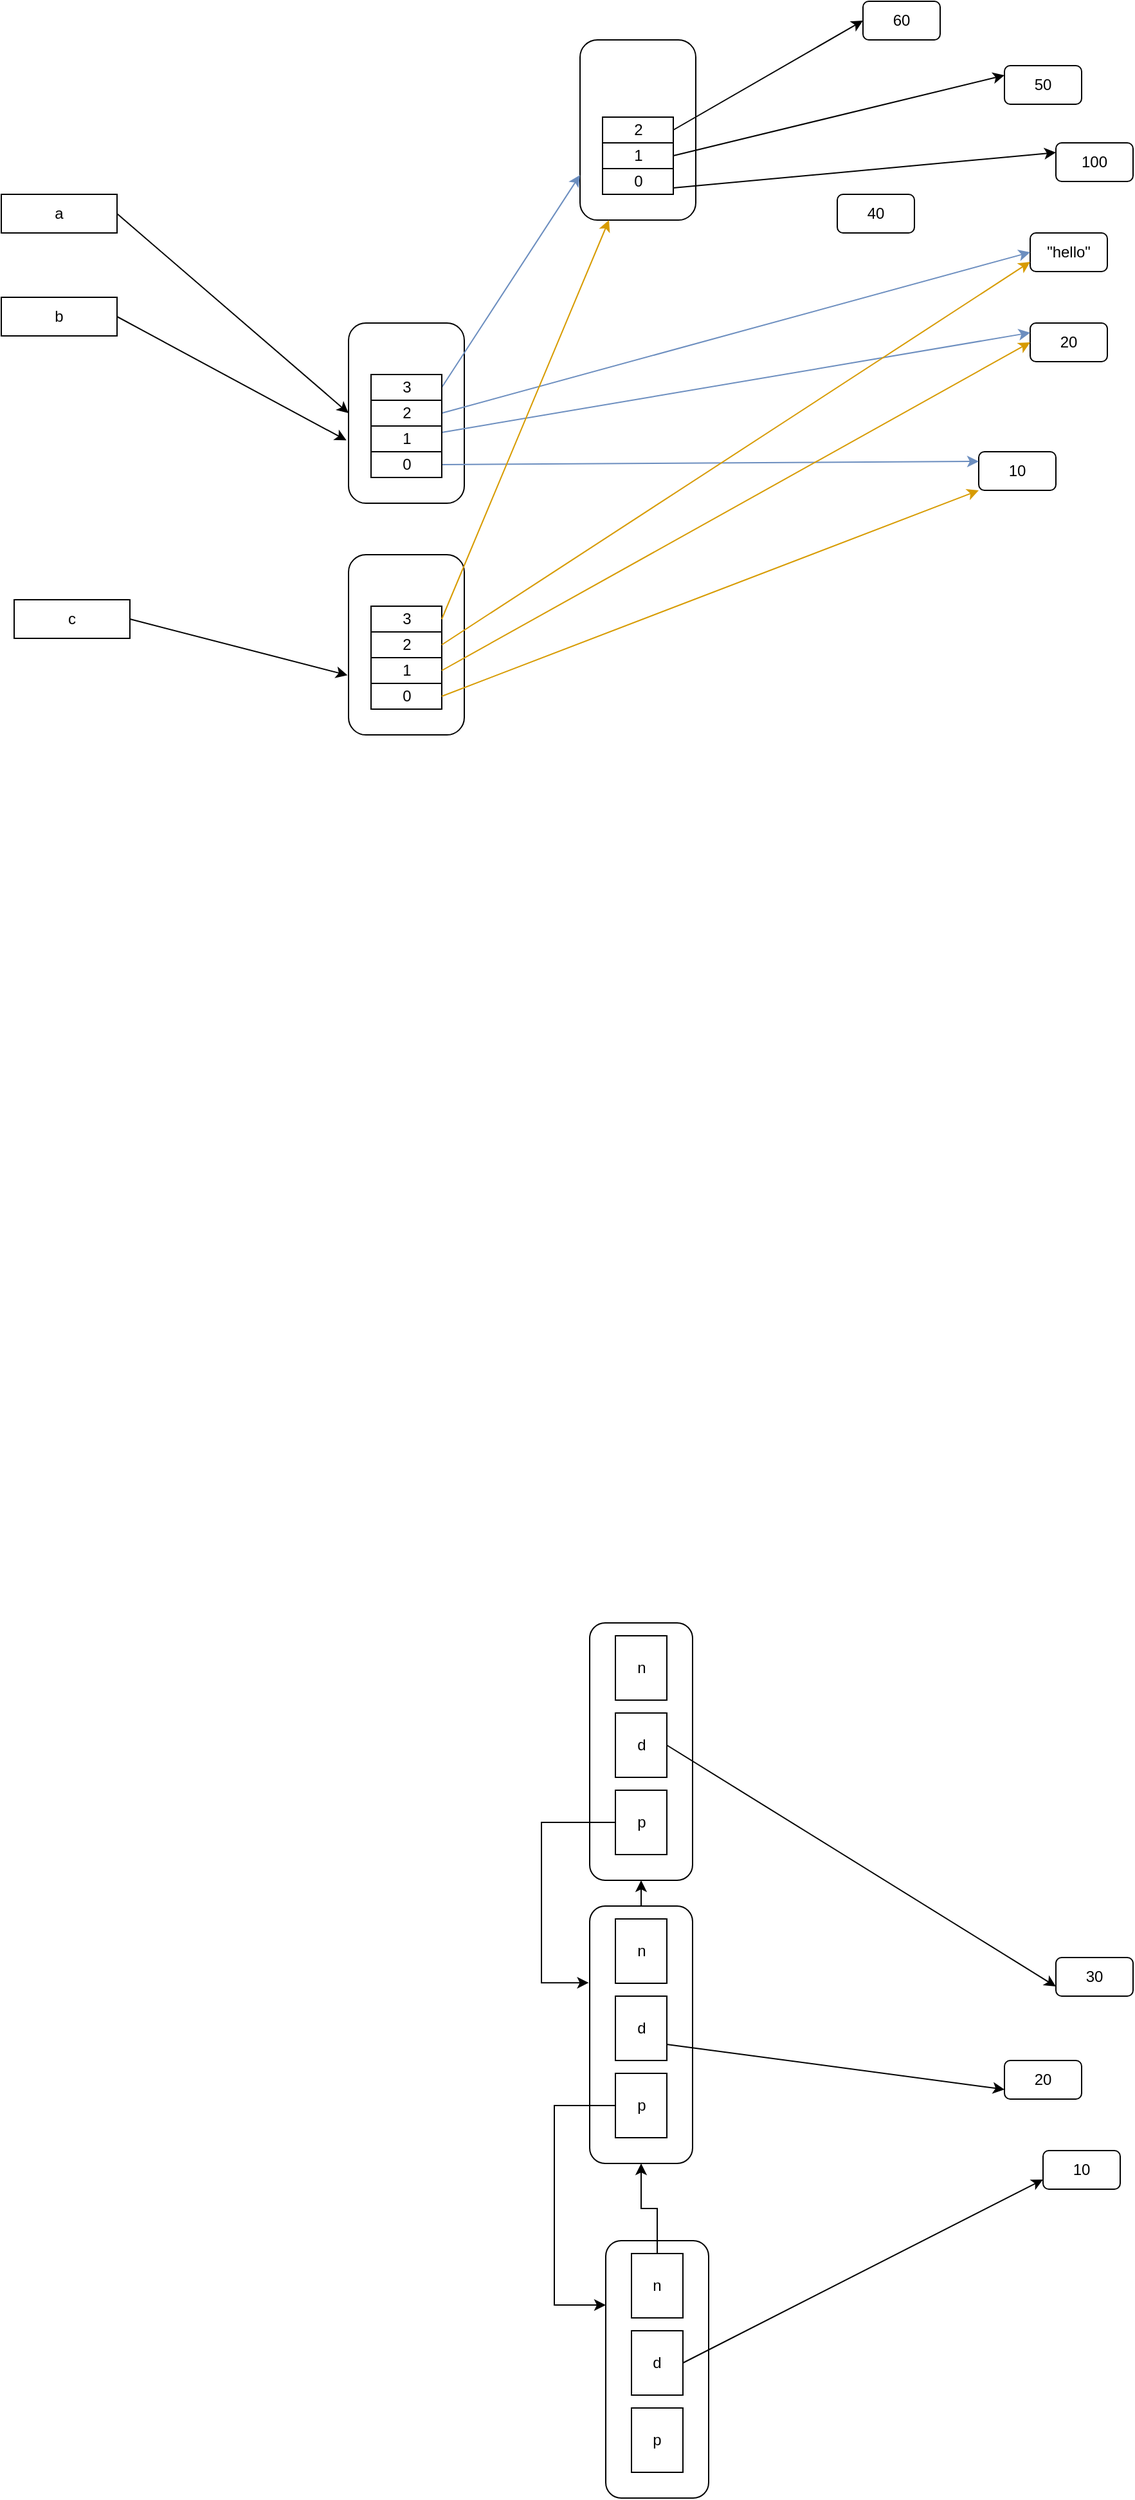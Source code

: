 <mxfile version="24.7.16">
  <diagram name="Page-1" id="6qBj4V1b7-DVqvcUiwLq">
    <mxGraphModel dx="1852" dy="565" grid="1" gridSize="10" guides="1" tooltips="1" connect="1" arrows="1" fold="1" page="1" pageScale="1" pageWidth="850" pageHeight="1100" math="0" shadow="0">
      <root>
        <mxCell id="0" />
        <mxCell id="1" parent="0" />
        <mxCell id="Y13v9KiVdOfIBAygKM4g-1" value="10" style="rounded=1;whiteSpace=wrap;html=1;" vertex="1" parent="1">
          <mxGeometry x="610" y="370" width="60" height="30" as="geometry" />
        </mxCell>
        <mxCell id="Y13v9KiVdOfIBAygKM4g-2" value="20" style="rounded=1;whiteSpace=wrap;html=1;" vertex="1" parent="1">
          <mxGeometry x="650" y="270" width="60" height="30" as="geometry" />
        </mxCell>
        <mxCell id="Y13v9KiVdOfIBAygKM4g-3" value="&quot;hello&quot;" style="rounded=1;whiteSpace=wrap;html=1;" vertex="1" parent="1">
          <mxGeometry x="650" y="200" width="60" height="30" as="geometry" />
        </mxCell>
        <mxCell id="Y13v9KiVdOfIBAygKM4g-4" value="40" style="rounded=1;whiteSpace=wrap;html=1;" vertex="1" parent="1">
          <mxGeometry x="500" y="170" width="60" height="30" as="geometry" />
        </mxCell>
        <mxCell id="Y13v9KiVdOfIBAygKM4g-5" value="50" style="rounded=1;whiteSpace=wrap;html=1;" vertex="1" parent="1">
          <mxGeometry x="630" y="70" width="60" height="30" as="geometry" />
        </mxCell>
        <mxCell id="Y13v9KiVdOfIBAygKM4g-6" value="60" style="rounded=1;whiteSpace=wrap;html=1;" vertex="1" parent="1">
          <mxGeometry x="520" y="20" width="60" height="30" as="geometry" />
        </mxCell>
        <mxCell id="Y13v9KiVdOfIBAygKM4g-7" value="" style="rounded=1;whiteSpace=wrap;html=1;" vertex="1" parent="1">
          <mxGeometry x="300" y="50" width="90" height="140" as="geometry" />
        </mxCell>
        <mxCell id="Y13v9KiVdOfIBAygKM4g-9" style="rounded=0;orthogonalLoop=1;jettySize=auto;html=1;exitX=1;exitY=0.75;exitDx=0;exitDy=0;entryX=0;entryY=0.25;entryDx=0;entryDy=0;" edge="1" parent="1" source="Y13v9KiVdOfIBAygKM4g-8" target="Y13v9KiVdOfIBAygKM4g-69">
          <mxGeometry relative="1" as="geometry" />
        </mxCell>
        <mxCell id="Y13v9KiVdOfIBAygKM4g-8" value="0" style="rounded=0;whiteSpace=wrap;html=1;" vertex="1" parent="1">
          <mxGeometry x="317.5" y="150" width="55" height="20" as="geometry" />
        </mxCell>
        <mxCell id="Y13v9KiVdOfIBAygKM4g-11" style="rounded=0;orthogonalLoop=1;jettySize=auto;html=1;exitX=1;exitY=0.5;exitDx=0;exitDy=0;entryX=0;entryY=0.25;entryDx=0;entryDy=0;" edge="1" parent="1" source="Y13v9KiVdOfIBAygKM4g-10" target="Y13v9KiVdOfIBAygKM4g-5">
          <mxGeometry relative="1" as="geometry" />
        </mxCell>
        <mxCell id="Y13v9KiVdOfIBAygKM4g-10" value="1" style="rounded=0;whiteSpace=wrap;html=1;" vertex="1" parent="1">
          <mxGeometry x="317.5" y="130" width="55" height="20" as="geometry" />
        </mxCell>
        <mxCell id="Y13v9KiVdOfIBAygKM4g-13" style="rounded=0;orthogonalLoop=1;jettySize=auto;html=1;exitX=1;exitY=0.5;exitDx=0;exitDy=0;entryX=0;entryY=0.5;entryDx=0;entryDy=0;" edge="1" parent="1" source="Y13v9KiVdOfIBAygKM4g-12" target="Y13v9KiVdOfIBAygKM4g-6">
          <mxGeometry relative="1" as="geometry" />
        </mxCell>
        <mxCell id="Y13v9KiVdOfIBAygKM4g-12" value="2" style="rounded=0;whiteSpace=wrap;html=1;" vertex="1" parent="1">
          <mxGeometry x="317.5" y="110" width="55" height="20" as="geometry" />
        </mxCell>
        <mxCell id="Y13v9KiVdOfIBAygKM4g-14" value="" style="rounded=1;whiteSpace=wrap;html=1;" vertex="1" parent="1">
          <mxGeometry x="120" y="270" width="90" height="140" as="geometry" />
        </mxCell>
        <mxCell id="Y13v9KiVdOfIBAygKM4g-18" style="rounded=0;orthogonalLoop=1;jettySize=auto;html=1;exitX=1;exitY=0.5;exitDx=0;exitDy=0;entryX=0;entryY=0.25;entryDx=0;entryDy=0;fillColor=#dae8fc;strokeColor=#6c8ebf;" edge="1" parent="1" source="Y13v9KiVdOfIBAygKM4g-15" target="Y13v9KiVdOfIBAygKM4g-1">
          <mxGeometry relative="1" as="geometry" />
        </mxCell>
        <mxCell id="Y13v9KiVdOfIBAygKM4g-15" value="0" style="rounded=0;whiteSpace=wrap;html=1;" vertex="1" parent="1">
          <mxGeometry x="137.5" y="370" width="55" height="20" as="geometry" />
        </mxCell>
        <mxCell id="Y13v9KiVdOfIBAygKM4g-19" style="rounded=0;orthogonalLoop=1;jettySize=auto;html=1;exitX=1;exitY=0.25;exitDx=0;exitDy=0;entryX=0;entryY=0.25;entryDx=0;entryDy=0;fillColor=#dae8fc;strokeColor=#6c8ebf;" edge="1" parent="1" source="Y13v9KiVdOfIBAygKM4g-16" target="Y13v9KiVdOfIBAygKM4g-2">
          <mxGeometry relative="1" as="geometry" />
        </mxCell>
        <mxCell id="Y13v9KiVdOfIBAygKM4g-16" value="1" style="rounded=0;whiteSpace=wrap;html=1;" vertex="1" parent="1">
          <mxGeometry x="137.5" y="350" width="55" height="20" as="geometry" />
        </mxCell>
        <mxCell id="Y13v9KiVdOfIBAygKM4g-21" style="rounded=0;orthogonalLoop=1;jettySize=auto;html=1;exitX=1;exitY=0.5;exitDx=0;exitDy=0;entryX=0;entryY=0.5;entryDx=0;entryDy=0;fillColor=#dae8fc;strokeColor=#6c8ebf;" edge="1" parent="1" source="Y13v9KiVdOfIBAygKM4g-17" target="Y13v9KiVdOfIBAygKM4g-3">
          <mxGeometry relative="1" as="geometry" />
        </mxCell>
        <mxCell id="Y13v9KiVdOfIBAygKM4g-17" value="2" style="rounded=0;whiteSpace=wrap;html=1;" vertex="1" parent="1">
          <mxGeometry x="137.5" y="330" width="55" height="20" as="geometry" />
        </mxCell>
        <mxCell id="Y13v9KiVdOfIBAygKM4g-23" style="rounded=0;orthogonalLoop=1;jettySize=auto;html=1;exitX=1;exitY=0.5;exitDx=0;exitDy=0;entryX=0;entryY=0.75;entryDx=0;entryDy=0;fillColor=#dae8fc;strokeColor=#6c8ebf;" edge="1" parent="1" source="Y13v9KiVdOfIBAygKM4g-22" target="Y13v9KiVdOfIBAygKM4g-7">
          <mxGeometry relative="1" as="geometry" />
        </mxCell>
        <mxCell id="Y13v9KiVdOfIBAygKM4g-22" value="3" style="rounded=0;whiteSpace=wrap;html=1;" vertex="1" parent="1">
          <mxGeometry x="137.5" y="310" width="55" height="20" as="geometry" />
        </mxCell>
        <mxCell id="Y13v9KiVdOfIBAygKM4g-25" style="rounded=0;orthogonalLoop=1;jettySize=auto;html=1;exitX=1;exitY=0.5;exitDx=0;exitDy=0;entryX=0;entryY=0.5;entryDx=0;entryDy=0;" edge="1" parent="1" source="Y13v9KiVdOfIBAygKM4g-24" target="Y13v9KiVdOfIBAygKM4g-14">
          <mxGeometry relative="1" as="geometry" />
        </mxCell>
        <mxCell id="Y13v9KiVdOfIBAygKM4g-24" value="a" style="rounded=0;whiteSpace=wrap;html=1;" vertex="1" parent="1">
          <mxGeometry x="-150" y="170" width="90" height="30" as="geometry" />
        </mxCell>
        <mxCell id="Y13v9KiVdOfIBAygKM4g-26" value="" style="rounded=1;whiteSpace=wrap;html=1;" vertex="1" parent="1">
          <mxGeometry x="320" y="1760" width="80" height="200" as="geometry" />
        </mxCell>
        <mxCell id="Y13v9KiVdOfIBAygKM4g-51" style="edgeStyle=orthogonalEdgeStyle;rounded=0;orthogonalLoop=1;jettySize=auto;html=1;exitX=0.5;exitY=0;exitDx=0;exitDy=0;entryX=0.5;entryY=1;entryDx=0;entryDy=0;" edge="1" parent="1" source="Y13v9KiVdOfIBAygKM4g-27" target="Y13v9KiVdOfIBAygKM4g-40">
          <mxGeometry relative="1" as="geometry" />
        </mxCell>
        <mxCell id="Y13v9KiVdOfIBAygKM4g-27" value="n" style="rounded=0;whiteSpace=wrap;html=1;" vertex="1" parent="1">
          <mxGeometry x="340" y="1770" width="40" height="50" as="geometry" />
        </mxCell>
        <mxCell id="Y13v9KiVdOfIBAygKM4g-28" value="p" style="rounded=0;whiteSpace=wrap;html=1;" vertex="1" parent="1">
          <mxGeometry x="340" y="1890" width="40" height="50" as="geometry" />
        </mxCell>
        <mxCell id="Y13v9KiVdOfIBAygKM4g-39" style="rounded=0;orthogonalLoop=1;jettySize=auto;html=1;exitX=1;exitY=0.5;exitDx=0;exitDy=0;entryX=0;entryY=0.75;entryDx=0;entryDy=0;" edge="1" parent="1" source="Y13v9KiVdOfIBAygKM4g-29" target="Y13v9KiVdOfIBAygKM4g-30">
          <mxGeometry relative="1" as="geometry" />
        </mxCell>
        <mxCell id="Y13v9KiVdOfIBAygKM4g-29" value="d" style="rounded=0;whiteSpace=wrap;html=1;" vertex="1" parent="1">
          <mxGeometry x="340" y="1830" width="40" height="50" as="geometry" />
        </mxCell>
        <mxCell id="Y13v9KiVdOfIBAygKM4g-30" value="10" style="rounded=1;whiteSpace=wrap;html=1;" vertex="1" parent="1">
          <mxGeometry x="660" y="1690" width="60" height="30" as="geometry" />
        </mxCell>
        <mxCell id="Y13v9KiVdOfIBAygKM4g-31" value="20" style="rounded=1;whiteSpace=wrap;html=1;" vertex="1" parent="1">
          <mxGeometry x="630" y="1620" width="60" height="30" as="geometry" />
        </mxCell>
        <mxCell id="Y13v9KiVdOfIBAygKM4g-32" value="30" style="rounded=1;whiteSpace=wrap;html=1;" vertex="1" parent="1">
          <mxGeometry x="670" y="1540" width="60" height="30" as="geometry" />
        </mxCell>
        <mxCell id="Y13v9KiVdOfIBAygKM4g-52" style="edgeStyle=orthogonalEdgeStyle;rounded=0;orthogonalLoop=1;jettySize=auto;html=1;exitX=0.5;exitY=0;exitDx=0;exitDy=0;entryX=0.5;entryY=1;entryDx=0;entryDy=0;" edge="1" parent="1" source="Y13v9KiVdOfIBAygKM4g-40" target="Y13v9KiVdOfIBAygKM4g-45">
          <mxGeometry relative="1" as="geometry" />
        </mxCell>
        <mxCell id="Y13v9KiVdOfIBAygKM4g-40" value="" style="rounded=1;whiteSpace=wrap;html=1;" vertex="1" parent="1">
          <mxGeometry x="307.5" y="1500" width="80" height="200" as="geometry" />
        </mxCell>
        <mxCell id="Y13v9KiVdOfIBAygKM4g-41" value="n" style="rounded=0;whiteSpace=wrap;html=1;" vertex="1" parent="1">
          <mxGeometry x="327.5" y="1510" width="40" height="50" as="geometry" />
        </mxCell>
        <mxCell id="Y13v9KiVdOfIBAygKM4g-54" style="edgeStyle=orthogonalEdgeStyle;rounded=0;orthogonalLoop=1;jettySize=auto;html=1;exitX=0;exitY=0.5;exitDx=0;exitDy=0;entryX=0;entryY=0.25;entryDx=0;entryDy=0;" edge="1" parent="1" source="Y13v9KiVdOfIBAygKM4g-42" target="Y13v9KiVdOfIBAygKM4g-26">
          <mxGeometry relative="1" as="geometry">
            <Array as="points">
              <mxPoint x="280" y="1655" />
              <mxPoint x="280" y="1810" />
            </Array>
          </mxGeometry>
        </mxCell>
        <mxCell id="Y13v9KiVdOfIBAygKM4g-42" value="p" style="rounded=0;whiteSpace=wrap;html=1;" vertex="1" parent="1">
          <mxGeometry x="327.5" y="1630" width="40" height="50" as="geometry" />
        </mxCell>
        <mxCell id="Y13v9KiVdOfIBAygKM4g-44" style="rounded=0;orthogonalLoop=1;jettySize=auto;html=1;exitX=1;exitY=0.75;exitDx=0;exitDy=0;entryX=0;entryY=0.75;entryDx=0;entryDy=0;" edge="1" parent="1" source="Y13v9KiVdOfIBAygKM4g-43" target="Y13v9KiVdOfIBAygKM4g-31">
          <mxGeometry relative="1" as="geometry" />
        </mxCell>
        <mxCell id="Y13v9KiVdOfIBAygKM4g-43" value="d" style="rounded=0;whiteSpace=wrap;html=1;" vertex="1" parent="1">
          <mxGeometry x="327.5" y="1570" width="40" height="50" as="geometry" />
        </mxCell>
        <mxCell id="Y13v9KiVdOfIBAygKM4g-45" value="" style="rounded=1;whiteSpace=wrap;html=1;" vertex="1" parent="1">
          <mxGeometry x="307.5" y="1280" width="80" height="200" as="geometry" />
        </mxCell>
        <mxCell id="Y13v9KiVdOfIBAygKM4g-46" value="n" style="rounded=0;whiteSpace=wrap;html=1;" vertex="1" parent="1">
          <mxGeometry x="327.5" y="1290" width="40" height="50" as="geometry" />
        </mxCell>
        <mxCell id="Y13v9KiVdOfIBAygKM4g-47" value="p" style="rounded=0;whiteSpace=wrap;html=1;" vertex="1" parent="1">
          <mxGeometry x="327.5" y="1410" width="40" height="50" as="geometry" />
        </mxCell>
        <mxCell id="Y13v9KiVdOfIBAygKM4g-49" style="rounded=0;orthogonalLoop=1;jettySize=auto;html=1;exitX=1;exitY=0.5;exitDx=0;exitDy=0;entryX=0;entryY=0.75;entryDx=0;entryDy=0;" edge="1" parent="1" source="Y13v9KiVdOfIBAygKM4g-48" target="Y13v9KiVdOfIBAygKM4g-32">
          <mxGeometry relative="1" as="geometry" />
        </mxCell>
        <mxCell id="Y13v9KiVdOfIBAygKM4g-48" value="d" style="rounded=0;whiteSpace=wrap;html=1;" vertex="1" parent="1">
          <mxGeometry x="327.5" y="1350" width="40" height="50" as="geometry" />
        </mxCell>
        <mxCell id="Y13v9KiVdOfIBAygKM4g-55" style="edgeStyle=orthogonalEdgeStyle;rounded=0;orthogonalLoop=1;jettySize=auto;html=1;exitX=0;exitY=0.5;exitDx=0;exitDy=0;entryX=-0.009;entryY=0.298;entryDx=0;entryDy=0;entryPerimeter=0;" edge="1" parent="1" source="Y13v9KiVdOfIBAygKM4g-47" target="Y13v9KiVdOfIBAygKM4g-40">
          <mxGeometry relative="1" as="geometry">
            <Array as="points">
              <mxPoint x="270" y="1435" />
              <mxPoint x="270" y="1560" />
            </Array>
          </mxGeometry>
        </mxCell>
        <mxCell id="Y13v9KiVdOfIBAygKM4g-56" value="b" style="rounded=0;whiteSpace=wrap;html=1;" vertex="1" parent="1">
          <mxGeometry x="-150" y="250" width="90" height="30" as="geometry" />
        </mxCell>
        <mxCell id="Y13v9KiVdOfIBAygKM4g-57" style="rounded=0;orthogonalLoop=1;jettySize=auto;html=1;exitX=1;exitY=0.5;exitDx=0;exitDy=0;entryX=-0.018;entryY=0.651;entryDx=0;entryDy=0;entryPerimeter=0;" edge="1" parent="1" source="Y13v9KiVdOfIBAygKM4g-56" target="Y13v9KiVdOfIBAygKM4g-14">
          <mxGeometry relative="1" as="geometry" />
        </mxCell>
        <mxCell id="Y13v9KiVdOfIBAygKM4g-58" value="" style="rounded=1;whiteSpace=wrap;html=1;" vertex="1" parent="1">
          <mxGeometry x="120" y="450" width="90" height="140" as="geometry" />
        </mxCell>
        <mxCell id="Y13v9KiVdOfIBAygKM4g-59" value="0" style="rounded=0;whiteSpace=wrap;html=1;" vertex="1" parent="1">
          <mxGeometry x="137.5" y="550" width="55" height="20" as="geometry" />
        </mxCell>
        <mxCell id="Y13v9KiVdOfIBAygKM4g-60" value="1" style="rounded=0;whiteSpace=wrap;html=1;" vertex="1" parent="1">
          <mxGeometry x="137.5" y="530" width="55" height="20" as="geometry" />
        </mxCell>
        <mxCell id="Y13v9KiVdOfIBAygKM4g-61" value="2" style="rounded=0;whiteSpace=wrap;html=1;" vertex="1" parent="1">
          <mxGeometry x="137.5" y="510" width="55" height="20" as="geometry" />
        </mxCell>
        <mxCell id="Y13v9KiVdOfIBAygKM4g-62" value="3" style="rounded=0;whiteSpace=wrap;html=1;" vertex="1" parent="1">
          <mxGeometry x="137.5" y="490" width="55" height="20" as="geometry" />
        </mxCell>
        <mxCell id="Y13v9KiVdOfIBAygKM4g-63" value="c" style="rounded=0;whiteSpace=wrap;html=1;" vertex="1" parent="1">
          <mxGeometry x="-140" y="485" width="90" height="30" as="geometry" />
        </mxCell>
        <mxCell id="Y13v9KiVdOfIBAygKM4g-64" style="rounded=0;orthogonalLoop=1;jettySize=auto;html=1;exitX=1;exitY=0.5;exitDx=0;exitDy=0;entryX=-0.009;entryY=0.669;entryDx=0;entryDy=0;entryPerimeter=0;" edge="1" parent="1" source="Y13v9KiVdOfIBAygKM4g-63" target="Y13v9KiVdOfIBAygKM4g-58">
          <mxGeometry relative="1" as="geometry" />
        </mxCell>
        <mxCell id="Y13v9KiVdOfIBAygKM4g-65" style="rounded=0;orthogonalLoop=1;jettySize=auto;html=1;exitX=1;exitY=0.5;exitDx=0;exitDy=0;entryX=0;entryY=1;entryDx=0;entryDy=0;fillColor=#ffe6cc;strokeColor=#d79b00;" edge="1" parent="1" source="Y13v9KiVdOfIBAygKM4g-59" target="Y13v9KiVdOfIBAygKM4g-1">
          <mxGeometry relative="1" as="geometry">
            <mxPoint x="203" y="390" as="sourcePoint" />
            <mxPoint x="610" y="375" as="targetPoint" />
          </mxGeometry>
        </mxCell>
        <mxCell id="Y13v9KiVdOfIBAygKM4g-66" style="rounded=0;orthogonalLoop=1;jettySize=auto;html=1;exitX=1;exitY=0.5;exitDx=0;exitDy=0;entryX=0;entryY=0.5;entryDx=0;entryDy=0;fillColor=#ffe6cc;strokeColor=#d79b00;" edge="1" parent="1" source="Y13v9KiVdOfIBAygKM4g-60" target="Y13v9KiVdOfIBAygKM4g-2">
          <mxGeometry relative="1" as="geometry">
            <mxPoint x="203" y="365" as="sourcePoint" />
            <mxPoint x="580" y="290" as="targetPoint" />
          </mxGeometry>
        </mxCell>
        <mxCell id="Y13v9KiVdOfIBAygKM4g-67" style="rounded=0;orthogonalLoop=1;jettySize=auto;html=1;exitX=1;exitY=0.5;exitDx=0;exitDy=0;entryX=0;entryY=0.75;entryDx=0;entryDy=0;fillColor=#ffe6cc;strokeColor=#d79b00;" edge="1" parent="1" source="Y13v9KiVdOfIBAygKM4g-61" target="Y13v9KiVdOfIBAygKM4g-3">
          <mxGeometry relative="1" as="geometry">
            <mxPoint x="203" y="350" as="sourcePoint" />
            <mxPoint x="660" y="225" as="targetPoint" />
          </mxGeometry>
        </mxCell>
        <mxCell id="Y13v9KiVdOfIBAygKM4g-68" style="rounded=0;orthogonalLoop=1;jettySize=auto;html=1;exitX=1;exitY=0.5;exitDx=0;exitDy=0;entryX=0.25;entryY=1;entryDx=0;entryDy=0;fillColor=#ffe6cc;strokeColor=#d79b00;" edge="1" parent="1" source="Y13v9KiVdOfIBAygKM4g-62" target="Y13v9KiVdOfIBAygKM4g-7">
          <mxGeometry relative="1" as="geometry">
            <mxPoint x="203" y="330" as="sourcePoint" />
            <mxPoint x="310" y="165" as="targetPoint" />
          </mxGeometry>
        </mxCell>
        <mxCell id="Y13v9KiVdOfIBAygKM4g-69" value="100" style="rounded=1;whiteSpace=wrap;html=1;" vertex="1" parent="1">
          <mxGeometry x="670" y="130" width="60" height="30" as="geometry" />
        </mxCell>
      </root>
    </mxGraphModel>
  </diagram>
</mxfile>
